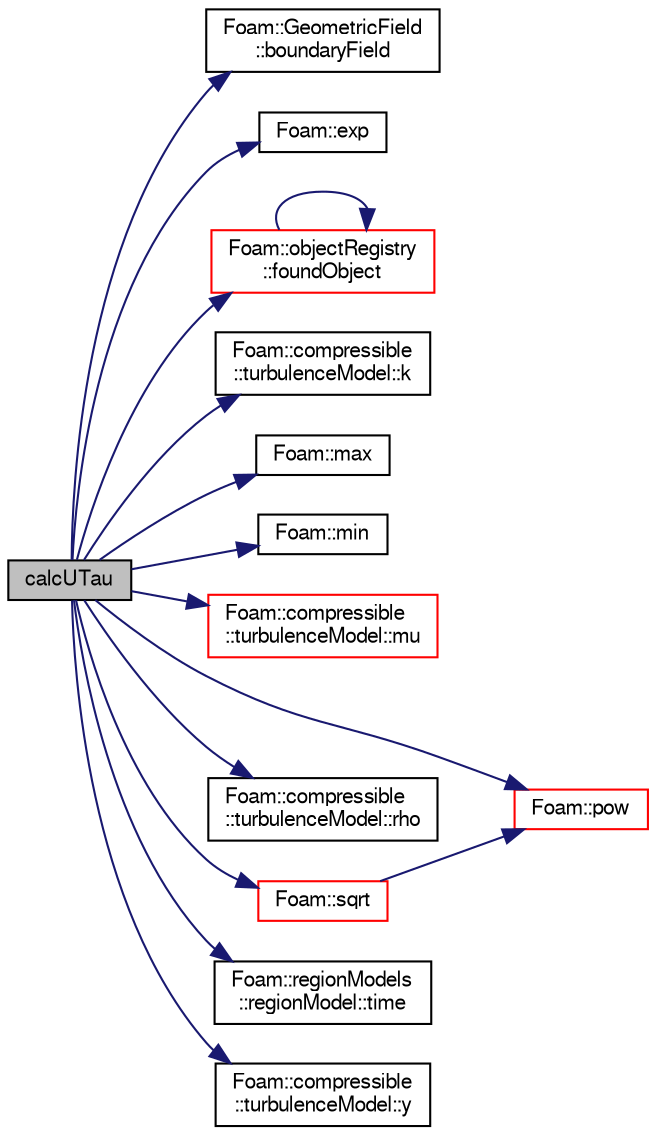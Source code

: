 digraph "calcUTau"
{
  bgcolor="transparent";
  edge [fontname="FreeSans",fontsize="10",labelfontname="FreeSans",labelfontsize="10"];
  node [fontname="FreeSans",fontsize="10",shape=record];
  rankdir="LR";
  Node45 [label="calcUTau",height=0.2,width=0.4,color="black", fillcolor="grey75", style="filled", fontcolor="black"];
  Node45 -> Node46 [color="midnightblue",fontsize="10",style="solid",fontname="FreeSans"];
  Node46 [label="Foam::GeometricField\l::boundaryField",height=0.2,width=0.4,color="black",URL="$a22434.html#a3c6c1a789b48ea0c5e8bff64f9c14f2d",tooltip="Return reference to GeometricBoundaryField. "];
  Node45 -> Node47 [color="midnightblue",fontsize="10",style="solid",fontname="FreeSans"];
  Node47 [label="Foam::exp",height=0.2,width=0.4,color="black",URL="$a21124.html#a12bca6c677fcf0977532179c3cb9bb89"];
  Node45 -> Node48 [color="midnightblue",fontsize="10",style="solid",fontname="FreeSans"];
  Node48 [label="Foam::objectRegistry\l::foundObject",height=0.2,width=0.4,color="red",URL="$a26326.html#afb1fd730975d12fa5bcd4252fbf2b92c",tooltip="Is the named Type found? "];
  Node48 -> Node48 [color="midnightblue",fontsize="10",style="solid",fontname="FreeSans"];
  Node45 -> Node59 [color="midnightblue",fontsize="10",style="solid",fontname="FreeSans"];
  Node59 [label="Foam::compressible\l::turbulenceModel::k",height=0.2,width=0.4,color="black",URL="$a30818.html#a513c40f9ed37e2baed10984c3c4c57a9",tooltip="Return the turbulence kinetic energy. "];
  Node45 -> Node60 [color="midnightblue",fontsize="10",style="solid",fontname="FreeSans"];
  Node60 [label="Foam::max",height=0.2,width=0.4,color="black",URL="$a21124.html#ac993e906cf2774ae77e666bc24e81733"];
  Node45 -> Node61 [color="midnightblue",fontsize="10",style="solid",fontname="FreeSans"];
  Node61 [label="Foam::min",height=0.2,width=0.4,color="black",URL="$a21124.html#a253e112ad2d56d96230ff39ea7f442dc"];
  Node45 -> Node62 [color="midnightblue",fontsize="10",style="solid",fontname="FreeSans"];
  Node62 [label="Foam::compressible\l::turbulenceModel::mu",height=0.2,width=0.4,color="red",URL="$a30818.html#a54025d7e9635694b562bfb981e31e6da",tooltip="Return the laminar viscosity. "];
  Node45 -> Node53 [color="midnightblue",fontsize="10",style="solid",fontname="FreeSans"];
  Node53 [label="Foam::pow",height=0.2,width=0.4,color="red",URL="$a21124.html#a7500c8e9d27a442adc75e287de074c7c"];
  Node45 -> Node64 [color="midnightblue",fontsize="10",style="solid",fontname="FreeSans"];
  Node64 [label="Foam::compressible\l::turbulenceModel::rho",height=0.2,width=0.4,color="black",URL="$a30818.html#a85451bc9acf825ab1d3c3c143714bc38",tooltip="Access function to density field. "];
  Node45 -> Node65 [color="midnightblue",fontsize="10",style="solid",fontname="FreeSans"];
  Node65 [label="Foam::sqrt",height=0.2,width=0.4,color="red",URL="$a21124.html#a8616bd62eebf2342a80222fecb1bda71"];
  Node65 -> Node53 [color="midnightblue",fontsize="10",style="solid",fontname="FreeSans"];
  Node45 -> Node66 [color="midnightblue",fontsize="10",style="solid",fontname="FreeSans"];
  Node66 [label="Foam::regionModels\l::regionModel::time",height=0.2,width=0.4,color="black",URL="$a28998.html#a1ed86245b170b9f651f62650b1827500",tooltip="Return the reference to the time database. "];
  Node45 -> Node67 [color="midnightblue",fontsize="10",style="solid",fontname="FreeSans"];
  Node67 [label="Foam::compressible\l::turbulenceModel::y",height=0.2,width=0.4,color="black",URL="$a30818.html#a152c527a6b3137685b03893a7a3a73eb",tooltip="Return the near wall distances. "];
}
